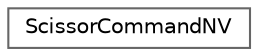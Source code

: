 digraph "Graphical Class Hierarchy"
{
 // LATEX_PDF_SIZE
  bgcolor="transparent";
  edge [fontname=Helvetica,fontsize=10,labelfontname=Helvetica,labelfontsize=10];
  node [fontname=Helvetica,fontsize=10,shape=box,height=0.2,width=0.4];
  rankdir="LR";
  Node0 [id="Node000000",label="ScissorCommandNV",height=0.2,width=0.4,color="grey40", fillcolor="white", style="filled",URL="$struct_scissor_command_n_v.html",tooltip=" "];
}
